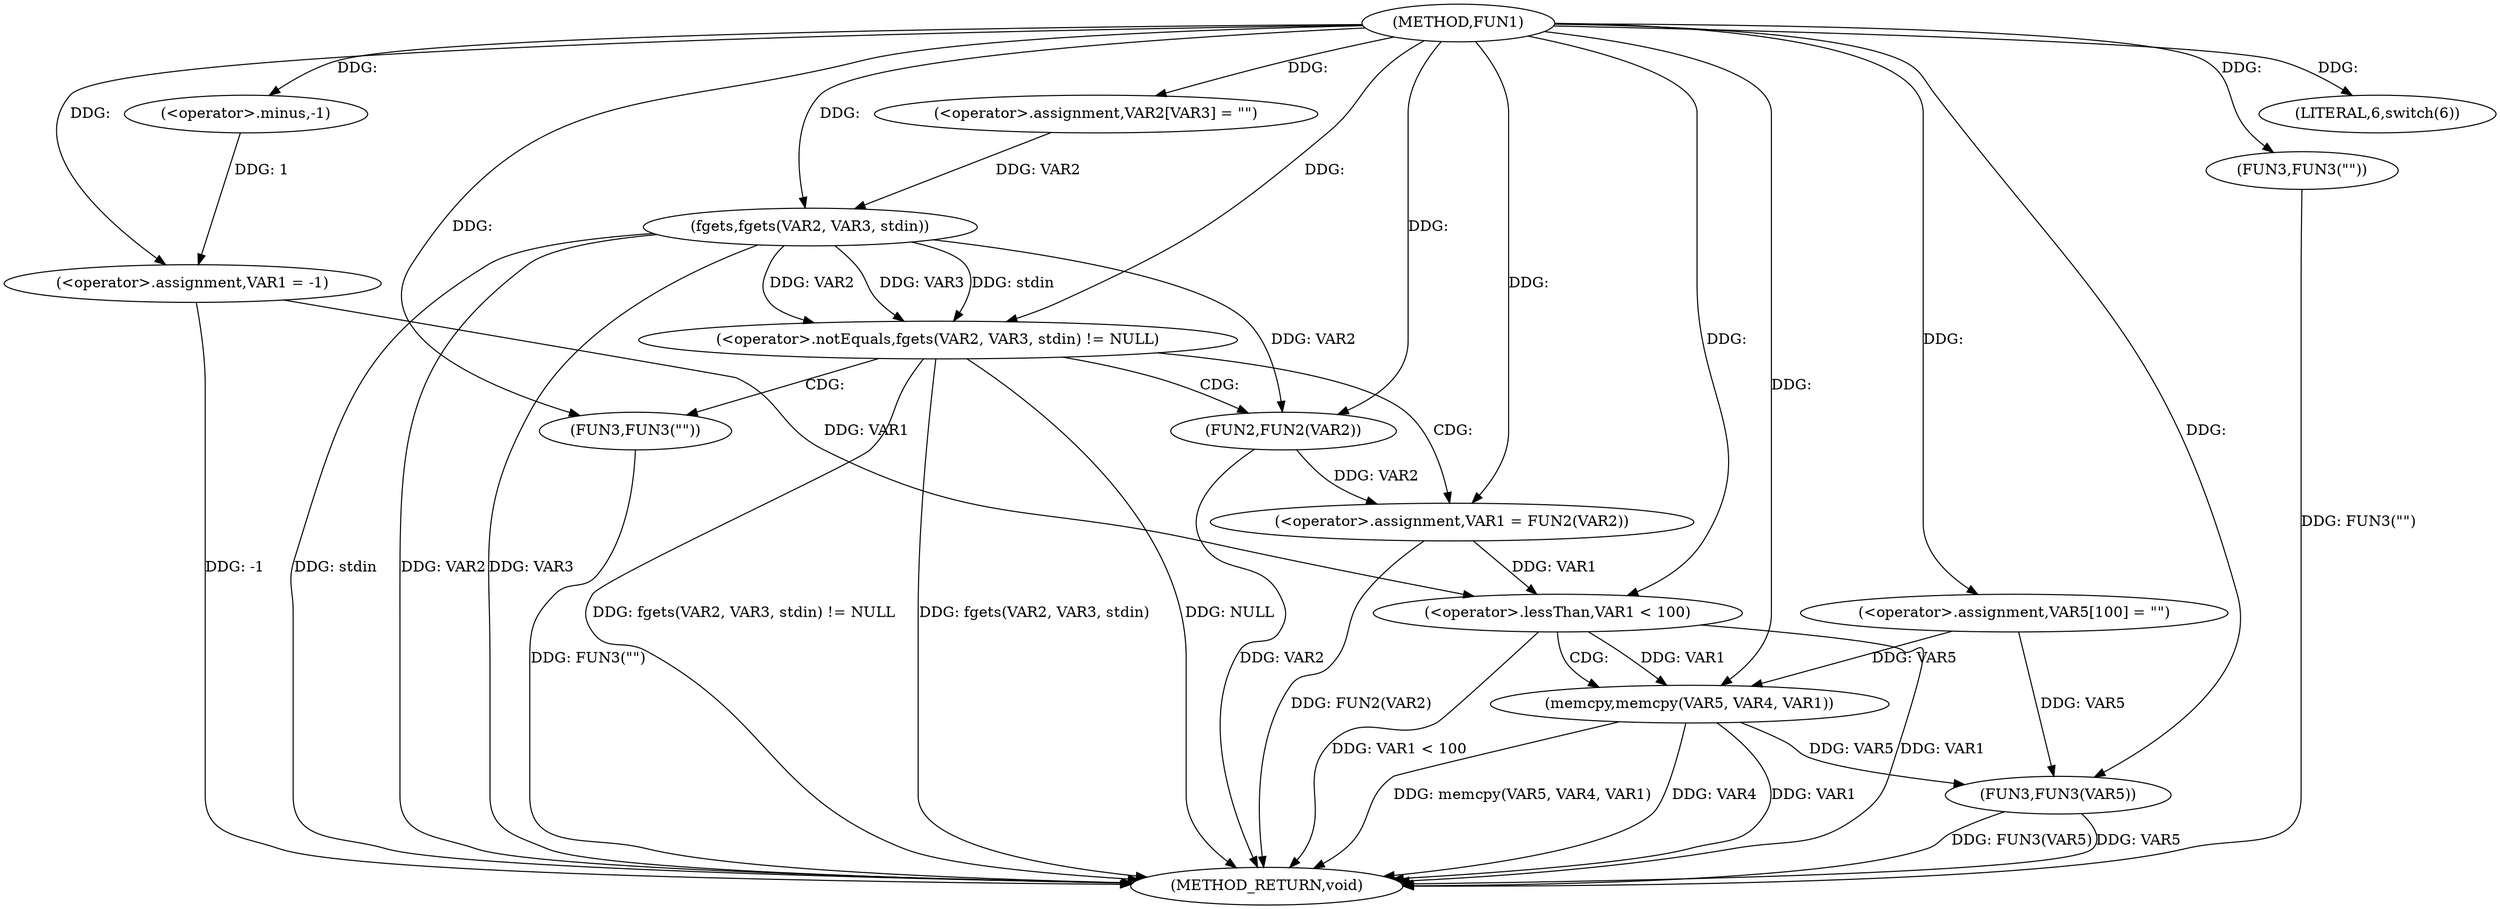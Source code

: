 digraph FUN1 {  
"1000100" [label = "(METHOD,FUN1)" ]
"1000154" [label = "(METHOD_RETURN,void)" ]
"1000103" [label = "(<operator>.assignment,VAR1 = -1)" ]
"1000105" [label = "(<operator>.minus,-1)" ]
"1000108" [label = "(LITERAL,6,switch(6))" ]
"1000113" [label = "(<operator>.assignment,VAR2[VAR3] = \"\")" ]
"1000117" [label = "(<operator>.notEquals,fgets(VAR2, VAR3, stdin) != NULL)" ]
"1000118" [label = "(fgets,fgets(VAR2, VAR3, stdin))" ]
"1000124" [label = "(<operator>.assignment,VAR1 = FUN2(VAR2))" ]
"1000126" [label = "(FUN2,FUN2(VAR2))" ]
"1000130" [label = "(FUN3,FUN3(\"\"))" ]
"1000134" [label = "(FUN3,FUN3(\"\"))" ]
"1000140" [label = "(<operator>.assignment,VAR5[100] = \"\")" ]
"1000144" [label = "(<operator>.lessThan,VAR1 < 100)" ]
"1000148" [label = "(memcpy,memcpy(VAR5, VAR4, VAR1))" ]
"1000152" [label = "(FUN3,FUN3(VAR5))" ]
  "1000117" -> "1000154"  [ label = "DDG: fgets(VAR2, VAR3, stdin) != NULL"] 
  "1000148" -> "1000154"  [ label = "DDG: VAR1"] 
  "1000103" -> "1000154"  [ label = "DDG: -1"] 
  "1000118" -> "1000154"  [ label = "DDG: stdin"] 
  "1000148" -> "1000154"  [ label = "DDG: memcpy(VAR5, VAR4, VAR1)"] 
  "1000117" -> "1000154"  [ label = "DDG: fgets(VAR2, VAR3, stdin)"] 
  "1000148" -> "1000154"  [ label = "DDG: VAR4"] 
  "1000118" -> "1000154"  [ label = "DDG: VAR2"] 
  "1000130" -> "1000154"  [ label = "DDG: FUN3(\"\")"] 
  "1000124" -> "1000154"  [ label = "DDG: FUN2(VAR2)"] 
  "1000152" -> "1000154"  [ label = "DDG: FUN3(VAR5)"] 
  "1000144" -> "1000154"  [ label = "DDG: VAR1 < 100"] 
  "1000134" -> "1000154"  [ label = "DDG: FUN3(\"\")"] 
  "1000126" -> "1000154"  [ label = "DDG: VAR2"] 
  "1000152" -> "1000154"  [ label = "DDG: VAR5"] 
  "1000118" -> "1000154"  [ label = "DDG: VAR3"] 
  "1000117" -> "1000154"  [ label = "DDG: NULL"] 
  "1000144" -> "1000154"  [ label = "DDG: VAR1"] 
  "1000105" -> "1000103"  [ label = "DDG: 1"] 
  "1000100" -> "1000103"  [ label = "DDG: "] 
  "1000100" -> "1000105"  [ label = "DDG: "] 
  "1000100" -> "1000108"  [ label = "DDG: "] 
  "1000100" -> "1000113"  [ label = "DDG: "] 
  "1000118" -> "1000117"  [ label = "DDG: VAR2"] 
  "1000118" -> "1000117"  [ label = "DDG: VAR3"] 
  "1000118" -> "1000117"  [ label = "DDG: stdin"] 
  "1000113" -> "1000118"  [ label = "DDG: VAR2"] 
  "1000100" -> "1000118"  [ label = "DDG: "] 
  "1000100" -> "1000117"  [ label = "DDG: "] 
  "1000126" -> "1000124"  [ label = "DDG: VAR2"] 
  "1000100" -> "1000124"  [ label = "DDG: "] 
  "1000118" -> "1000126"  [ label = "DDG: VAR2"] 
  "1000100" -> "1000126"  [ label = "DDG: "] 
  "1000100" -> "1000130"  [ label = "DDG: "] 
  "1000100" -> "1000134"  [ label = "DDG: "] 
  "1000100" -> "1000140"  [ label = "DDG: "] 
  "1000124" -> "1000144"  [ label = "DDG: VAR1"] 
  "1000103" -> "1000144"  [ label = "DDG: VAR1"] 
  "1000100" -> "1000144"  [ label = "DDG: "] 
  "1000140" -> "1000148"  [ label = "DDG: VAR5"] 
  "1000100" -> "1000148"  [ label = "DDG: "] 
  "1000144" -> "1000148"  [ label = "DDG: VAR1"] 
  "1000140" -> "1000152"  [ label = "DDG: VAR5"] 
  "1000148" -> "1000152"  [ label = "DDG: VAR5"] 
  "1000100" -> "1000152"  [ label = "DDG: "] 
  "1000117" -> "1000126"  [ label = "CDG: "] 
  "1000117" -> "1000124"  [ label = "CDG: "] 
  "1000117" -> "1000130"  [ label = "CDG: "] 
  "1000144" -> "1000148"  [ label = "CDG: "] 
}
